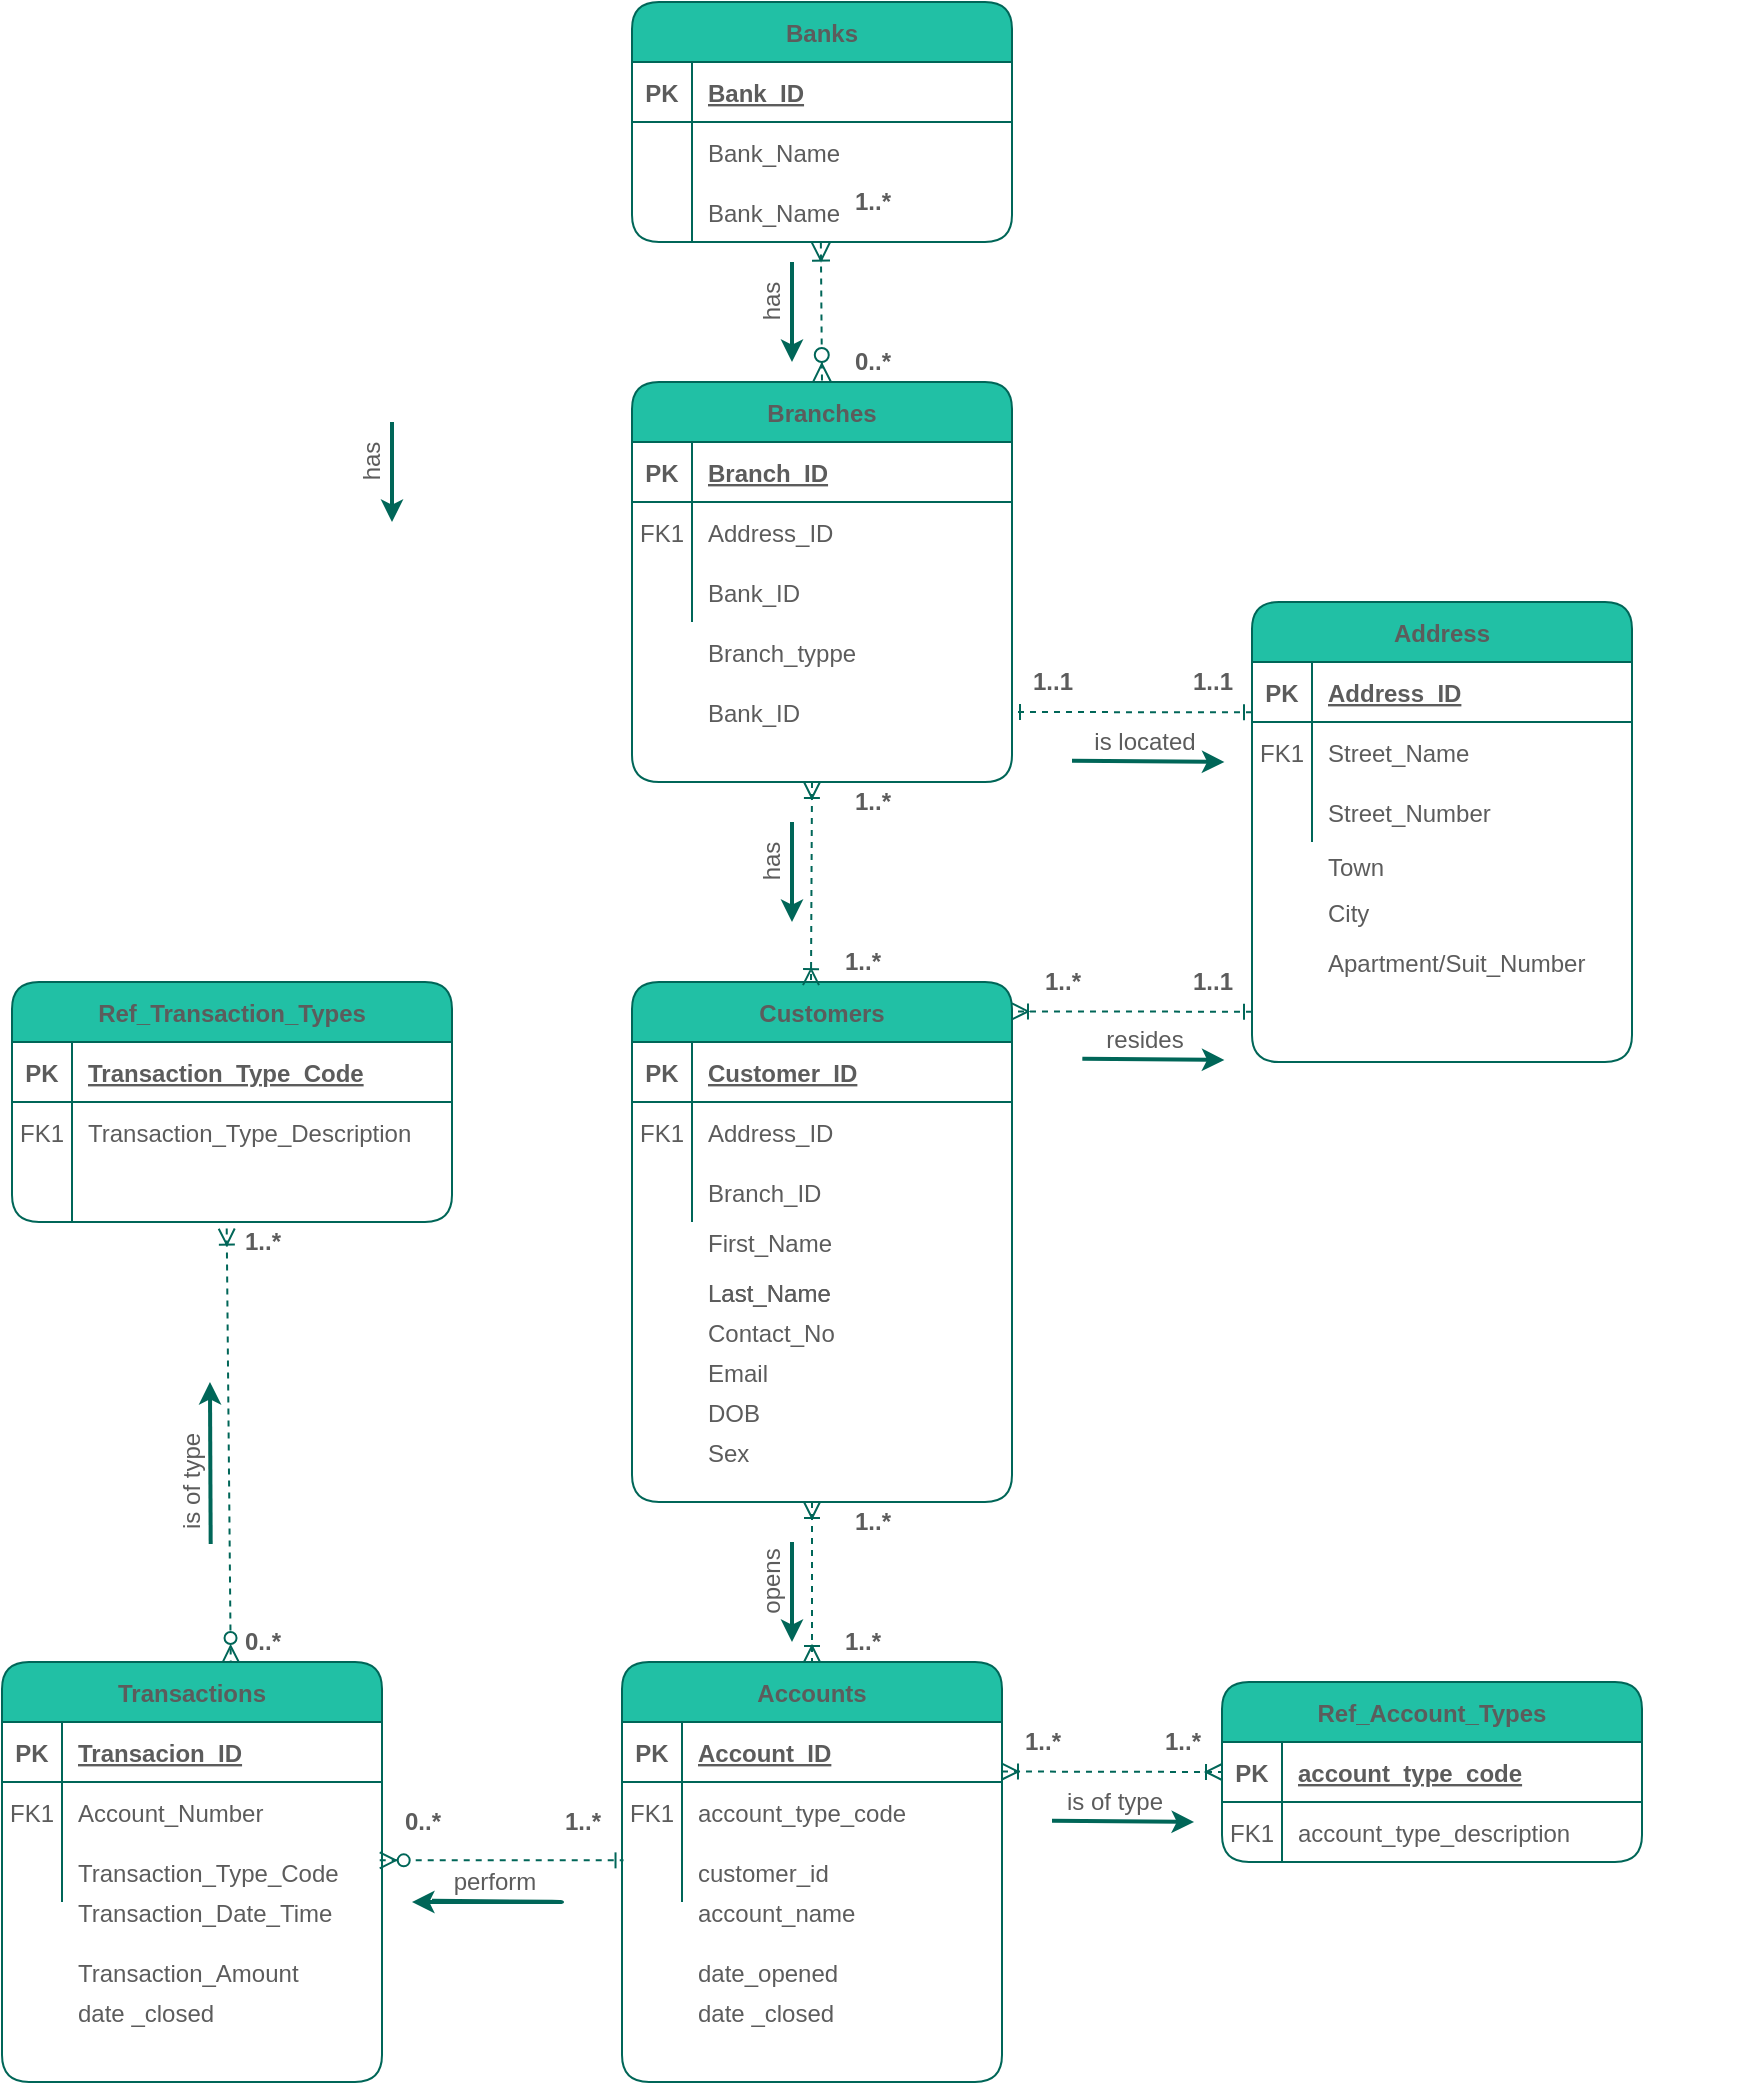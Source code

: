 <mxfile version="14.8.3" type="github">
  <diagram id="R2lEEEUBdFMjLlhIrx00" name="Page-1">
    <mxGraphModel dx="650" dy="401" grid="1" gridSize="10" guides="1" tooltips="1" connect="1" arrows="1" fold="1" page="1" pageScale="1" pageWidth="850" pageHeight="1100" math="0" shadow="0" extFonts="Permanent Marker^https://fonts.googleapis.com/css?family=Permanent+Marker">
      <root>
        <mxCell id="0" />
        <mxCell id="1" parent="0" />
        <mxCell id="C-vyLk0tnHw3VtMMgP7b-2" value="Branches" style="shape=table;startSize=30;container=1;collapsible=1;childLayout=tableLayout;fixedRows=1;rowLines=0;fontStyle=1;align=center;resizeLast=1;fillColor=#21C0A5;strokeColor=#006658;fontColor=#5C5C5C;rounded=1;" parent="1" vertex="1">
          <mxGeometry x="320" y="210" width="190" height="200" as="geometry" />
        </mxCell>
        <mxCell id="C-vyLk0tnHw3VtMMgP7b-3" value="" style="shape=partialRectangle;collapsible=0;dropTarget=0;pointerEvents=0;fillColor=none;points=[[0,0.5],[1,0.5]];portConstraint=eastwest;top=0;left=0;right=0;bottom=1;strokeColor=#006658;fontColor=#5C5C5C;" parent="C-vyLk0tnHw3VtMMgP7b-2" vertex="1">
          <mxGeometry y="30" width="190" height="30" as="geometry" />
        </mxCell>
        <mxCell id="C-vyLk0tnHw3VtMMgP7b-4" value="PK" style="shape=partialRectangle;overflow=hidden;connectable=0;fillColor=none;top=0;left=0;bottom=0;right=0;fontStyle=1;strokeColor=#006658;fontColor=#5C5C5C;" parent="C-vyLk0tnHw3VtMMgP7b-3" vertex="1">
          <mxGeometry width="30" height="30" as="geometry" />
        </mxCell>
        <mxCell id="C-vyLk0tnHw3VtMMgP7b-5" value="Branch_ID" style="shape=partialRectangle;overflow=hidden;connectable=0;fillColor=none;top=0;left=0;bottom=0;right=0;align=left;spacingLeft=6;fontStyle=5;strokeColor=#006658;fontColor=#5C5C5C;" parent="C-vyLk0tnHw3VtMMgP7b-3" vertex="1">
          <mxGeometry x="30" width="160" height="30" as="geometry" />
        </mxCell>
        <mxCell id="C-vyLk0tnHw3VtMMgP7b-6" value="" style="shape=partialRectangle;collapsible=0;dropTarget=0;pointerEvents=0;fillColor=none;points=[[0,0.5],[1,0.5]];portConstraint=eastwest;top=0;left=0;right=0;bottom=0;strokeColor=#006658;fontColor=#5C5C5C;" parent="C-vyLk0tnHw3VtMMgP7b-2" vertex="1">
          <mxGeometry y="60" width="190" height="30" as="geometry" />
        </mxCell>
        <mxCell id="C-vyLk0tnHw3VtMMgP7b-7" value="FK1" style="shape=partialRectangle;overflow=hidden;connectable=0;fillColor=none;top=0;left=0;bottom=0;right=0;strokeColor=#006658;fontColor=#5C5C5C;" parent="C-vyLk0tnHw3VtMMgP7b-6" vertex="1">
          <mxGeometry width="30" height="30" as="geometry" />
        </mxCell>
        <mxCell id="C-vyLk0tnHw3VtMMgP7b-8" value="Address_ID" style="shape=partialRectangle;overflow=hidden;connectable=0;fillColor=none;top=0;left=0;bottom=0;right=0;align=left;spacingLeft=6;strokeColor=#006658;fontColor=#5C5C5C;" parent="C-vyLk0tnHw3VtMMgP7b-6" vertex="1">
          <mxGeometry x="30" width="160" height="30" as="geometry" />
        </mxCell>
        <mxCell id="C-vyLk0tnHw3VtMMgP7b-9" value="" style="shape=partialRectangle;collapsible=0;dropTarget=0;pointerEvents=0;fillColor=none;points=[[0,0.5],[1,0.5]];portConstraint=eastwest;top=0;left=0;right=0;bottom=0;strokeColor=#006658;fontColor=#5C5C5C;" parent="C-vyLk0tnHw3VtMMgP7b-2" vertex="1">
          <mxGeometry y="90" width="190" height="30" as="geometry" />
        </mxCell>
        <mxCell id="C-vyLk0tnHw3VtMMgP7b-10" value="" style="shape=partialRectangle;overflow=hidden;connectable=0;fillColor=none;top=0;left=0;bottom=0;right=0;strokeColor=#006658;fontColor=#5C5C5C;" parent="C-vyLk0tnHw3VtMMgP7b-9" vertex="1">
          <mxGeometry width="30" height="30" as="geometry" />
        </mxCell>
        <mxCell id="C-vyLk0tnHw3VtMMgP7b-11" value="Bank_ID" style="shape=partialRectangle;overflow=hidden;connectable=0;fillColor=none;top=0;left=0;bottom=0;right=0;align=left;spacingLeft=6;strokeColor=#006658;fontColor=#5C5C5C;" parent="C-vyLk0tnHw3VtMMgP7b-9" vertex="1">
          <mxGeometry x="30" width="160" height="30" as="geometry" />
        </mxCell>
        <mxCell id="C-vyLk0tnHw3VtMMgP7b-23" value="Banks" style="shape=table;startSize=30;container=1;collapsible=1;childLayout=tableLayout;fixedRows=1;rowLines=0;fontStyle=1;align=center;resizeLast=1;fillColor=#21C0A5;strokeColor=#006658;fontColor=#5C5C5C;rounded=1;" parent="1" vertex="1">
          <mxGeometry x="320" y="20" width="190" height="120" as="geometry" />
        </mxCell>
        <mxCell id="C-vyLk0tnHw3VtMMgP7b-24" value="" style="shape=partialRectangle;collapsible=0;dropTarget=0;pointerEvents=0;fillColor=none;points=[[0,0.5],[1,0.5]];portConstraint=eastwest;top=0;left=0;right=0;bottom=1;strokeColor=#006658;fontColor=#5C5C5C;" parent="C-vyLk0tnHw3VtMMgP7b-23" vertex="1">
          <mxGeometry y="30" width="190" height="30" as="geometry" />
        </mxCell>
        <mxCell id="C-vyLk0tnHw3VtMMgP7b-25" value="PK" style="shape=partialRectangle;overflow=hidden;connectable=0;fillColor=none;top=0;left=0;bottom=0;right=0;fontStyle=1;strokeColor=#006658;fontColor=#5C5C5C;" parent="C-vyLk0tnHw3VtMMgP7b-24" vertex="1">
          <mxGeometry width="30" height="30" as="geometry" />
        </mxCell>
        <mxCell id="C-vyLk0tnHw3VtMMgP7b-26" value="Bank_ID" style="shape=partialRectangle;overflow=hidden;connectable=0;fillColor=none;top=0;left=0;bottom=0;right=0;align=left;spacingLeft=6;fontStyle=5;strokeColor=#006658;fontColor=#5C5C5C;" parent="C-vyLk0tnHw3VtMMgP7b-24" vertex="1">
          <mxGeometry x="30" width="160" height="30" as="geometry" />
        </mxCell>
        <mxCell id="_5gXBuXqGcTwK29c_PUP-137" value="" style="shape=partialRectangle;collapsible=0;dropTarget=0;pointerEvents=0;fillColor=none;points=[[0,0.5],[1,0.5]];portConstraint=eastwest;top=0;left=0;right=0;bottom=0;strokeColor=#006658;fontColor=#5C5C5C;" vertex="1" parent="C-vyLk0tnHw3VtMMgP7b-23">
          <mxGeometry y="60" width="190" height="30" as="geometry" />
        </mxCell>
        <mxCell id="_5gXBuXqGcTwK29c_PUP-138" value="" style="shape=partialRectangle;overflow=hidden;connectable=0;fillColor=none;top=0;left=0;bottom=0;right=0;strokeColor=#006658;fontColor=#5C5C5C;" vertex="1" parent="_5gXBuXqGcTwK29c_PUP-137">
          <mxGeometry width="30" height="30" as="geometry" />
        </mxCell>
        <mxCell id="_5gXBuXqGcTwK29c_PUP-139" value="Bank_Name" style="shape=partialRectangle;overflow=hidden;connectable=0;fillColor=none;top=0;left=0;bottom=0;right=0;align=left;spacingLeft=6;strokeColor=#006658;fontColor=#5C5C5C;" vertex="1" parent="_5gXBuXqGcTwK29c_PUP-137">
          <mxGeometry x="30" width="160" height="30" as="geometry" />
        </mxCell>
        <mxCell id="C-vyLk0tnHw3VtMMgP7b-27" value="" style="shape=partialRectangle;collapsible=0;dropTarget=0;pointerEvents=0;fillColor=none;points=[[0,0.5],[1,0.5]];portConstraint=eastwest;top=0;left=0;right=0;bottom=0;strokeColor=#006658;fontColor=#5C5C5C;" parent="C-vyLk0tnHw3VtMMgP7b-23" vertex="1">
          <mxGeometry y="90" width="190" height="30" as="geometry" />
        </mxCell>
        <mxCell id="C-vyLk0tnHw3VtMMgP7b-28" value="" style="shape=partialRectangle;overflow=hidden;connectable=0;fillColor=none;top=0;left=0;bottom=0;right=0;strokeColor=#006658;fontColor=#5C5C5C;" parent="C-vyLk0tnHw3VtMMgP7b-27" vertex="1">
          <mxGeometry width="30" height="30" as="geometry" />
        </mxCell>
        <mxCell id="C-vyLk0tnHw3VtMMgP7b-29" value="Bank_Name" style="shape=partialRectangle;overflow=hidden;connectable=0;fillColor=none;top=0;left=0;bottom=0;right=0;align=left;spacingLeft=6;strokeColor=#006658;fontColor=#5C5C5C;" parent="C-vyLk0tnHw3VtMMgP7b-27" vertex="1">
          <mxGeometry x="30" width="160" height="30" as="geometry" />
        </mxCell>
        <mxCell id="_5gXBuXqGcTwK29c_PUP-2" value="Branch_typpe" style="shape=partialRectangle;overflow=hidden;connectable=0;fillColor=none;top=0;left=0;bottom=0;right=0;align=left;spacingLeft=6;strokeColor=#006658;fontColor=#5C5C5C;" vertex="1" parent="1">
          <mxGeometry x="350" y="330" width="220" height="30" as="geometry" />
        </mxCell>
        <mxCell id="_5gXBuXqGcTwK29c_PUP-3" value="Bank_ID" style="shape=partialRectangle;overflow=hidden;connectable=0;fillColor=none;top=0;left=0;bottom=0;right=0;align=left;spacingLeft=6;strokeColor=#006658;fontColor=#5C5C5C;" vertex="1" parent="1">
          <mxGeometry x="350" y="360" width="220" height="30" as="geometry" />
        </mxCell>
        <mxCell id="_5gXBuXqGcTwK29c_PUP-4" value="Customers" style="shape=table;startSize=30;container=1;collapsible=1;childLayout=tableLayout;fixedRows=1;rowLines=0;fontStyle=1;align=center;resizeLast=1;fillColor=#21C0A5;strokeColor=#006658;fontColor=#5C5C5C;rounded=1;" vertex="1" parent="1">
          <mxGeometry x="320" y="510" width="190" height="260" as="geometry" />
        </mxCell>
        <mxCell id="_5gXBuXqGcTwK29c_PUP-5" value="" style="shape=partialRectangle;collapsible=0;dropTarget=0;pointerEvents=0;fillColor=none;points=[[0,0.5],[1,0.5]];portConstraint=eastwest;top=0;left=0;right=0;bottom=1;strokeColor=#006658;fontColor=#5C5C5C;" vertex="1" parent="_5gXBuXqGcTwK29c_PUP-4">
          <mxGeometry y="30" width="190" height="30" as="geometry" />
        </mxCell>
        <mxCell id="_5gXBuXqGcTwK29c_PUP-6" value="PK" style="shape=partialRectangle;overflow=hidden;connectable=0;fillColor=none;top=0;left=0;bottom=0;right=0;fontStyle=1;strokeColor=#006658;fontColor=#5C5C5C;" vertex="1" parent="_5gXBuXqGcTwK29c_PUP-5">
          <mxGeometry width="30" height="30" as="geometry" />
        </mxCell>
        <mxCell id="_5gXBuXqGcTwK29c_PUP-7" value="Customer_ID" style="shape=partialRectangle;overflow=hidden;connectable=0;fillColor=none;top=0;left=0;bottom=0;right=0;align=left;spacingLeft=6;fontStyle=5;strokeColor=#006658;fontColor=#5C5C5C;" vertex="1" parent="_5gXBuXqGcTwK29c_PUP-5">
          <mxGeometry x="30" width="160" height="30" as="geometry" />
        </mxCell>
        <mxCell id="_5gXBuXqGcTwK29c_PUP-8" value="" style="shape=partialRectangle;collapsible=0;dropTarget=0;pointerEvents=0;fillColor=none;points=[[0,0.5],[1,0.5]];portConstraint=eastwest;top=0;left=0;right=0;bottom=0;strokeColor=#006658;fontColor=#5C5C5C;" vertex="1" parent="_5gXBuXqGcTwK29c_PUP-4">
          <mxGeometry y="60" width="190" height="30" as="geometry" />
        </mxCell>
        <mxCell id="_5gXBuXqGcTwK29c_PUP-9" value="FK1" style="shape=partialRectangle;overflow=hidden;connectable=0;fillColor=none;top=0;left=0;bottom=0;right=0;strokeColor=#006658;fontColor=#5C5C5C;" vertex="1" parent="_5gXBuXqGcTwK29c_PUP-8">
          <mxGeometry width="30" height="30" as="geometry" />
        </mxCell>
        <mxCell id="_5gXBuXqGcTwK29c_PUP-10" value="Address_ID" style="shape=partialRectangle;overflow=hidden;connectable=0;fillColor=none;top=0;left=0;bottom=0;right=0;align=left;spacingLeft=6;strokeColor=#006658;fontColor=#5C5C5C;" vertex="1" parent="_5gXBuXqGcTwK29c_PUP-8">
          <mxGeometry x="30" width="160" height="30" as="geometry" />
        </mxCell>
        <mxCell id="_5gXBuXqGcTwK29c_PUP-11" value="" style="shape=partialRectangle;collapsible=0;dropTarget=0;pointerEvents=0;fillColor=none;points=[[0,0.5],[1,0.5]];portConstraint=eastwest;top=0;left=0;right=0;bottom=0;strokeColor=#006658;fontColor=#5C5C5C;" vertex="1" parent="_5gXBuXqGcTwK29c_PUP-4">
          <mxGeometry y="90" width="190" height="30" as="geometry" />
        </mxCell>
        <mxCell id="_5gXBuXqGcTwK29c_PUP-12" value="" style="shape=partialRectangle;overflow=hidden;connectable=0;fillColor=none;top=0;left=0;bottom=0;right=0;strokeColor=#006658;fontColor=#5C5C5C;" vertex="1" parent="_5gXBuXqGcTwK29c_PUP-11">
          <mxGeometry width="30" height="30" as="geometry" />
        </mxCell>
        <mxCell id="_5gXBuXqGcTwK29c_PUP-13" value="Branch_ID" style="shape=partialRectangle;overflow=hidden;connectable=0;fillColor=none;top=0;left=0;bottom=0;right=0;align=left;spacingLeft=6;strokeColor=#006658;fontColor=#5C5C5C;" vertex="1" parent="_5gXBuXqGcTwK29c_PUP-11">
          <mxGeometry x="30" width="160" height="30" as="geometry" />
        </mxCell>
        <mxCell id="_5gXBuXqGcTwK29c_PUP-24" value="First_Name" style="shape=partialRectangle;overflow=hidden;connectable=0;fillColor=none;top=0;left=0;bottom=0;right=0;align=left;spacingLeft=6;strokeColor=#006658;fontColor=#5C5C5C;" vertex="1" parent="1">
          <mxGeometry x="350" y="625" width="160" height="30" as="geometry" />
        </mxCell>
        <mxCell id="_5gXBuXqGcTwK29c_PUP-25" value="Last_Name" style="shape=partialRectangle;overflow=hidden;connectable=0;fillColor=none;top=0;left=0;bottom=0;right=0;align=left;spacingLeft=6;strokeColor=#006658;fontColor=#5C5C5C;" vertex="1" parent="1">
          <mxGeometry x="350" y="650" width="220" height="30" as="geometry" />
        </mxCell>
        <mxCell id="_5gXBuXqGcTwK29c_PUP-26" value="Last_Name" style="shape=partialRectangle;overflow=hidden;connectable=0;fillColor=none;top=0;left=0;bottom=0;right=0;align=left;spacingLeft=6;strokeColor=#006658;fontColor=#5C5C5C;" vertex="1" parent="1">
          <mxGeometry x="350" y="650" width="220" height="30" as="geometry" />
        </mxCell>
        <mxCell id="_5gXBuXqGcTwK29c_PUP-27" value="Contact_No" style="shape=partialRectangle;overflow=hidden;connectable=0;fillColor=none;top=0;left=0;bottom=0;right=0;align=left;spacingLeft=6;strokeColor=#006658;fontColor=#5C5C5C;" vertex="1" parent="1">
          <mxGeometry x="350" y="670" width="220" height="30" as="geometry" />
        </mxCell>
        <mxCell id="_5gXBuXqGcTwK29c_PUP-28" value="Email" style="shape=partialRectangle;overflow=hidden;connectable=0;fillColor=none;top=0;left=0;bottom=0;right=0;align=left;spacingLeft=6;strokeColor=#006658;fontColor=#5C5C5C;" vertex="1" parent="1">
          <mxGeometry x="350" y="690" width="220" height="30" as="geometry" />
        </mxCell>
        <mxCell id="_5gXBuXqGcTwK29c_PUP-30" value="Accounts" style="shape=table;startSize=30;container=1;collapsible=1;childLayout=tableLayout;fixedRows=1;rowLines=0;fontStyle=1;align=center;resizeLast=1;fillColor=#21C0A5;strokeColor=#006658;fontColor=#5C5C5C;rounded=1;" vertex="1" parent="1">
          <mxGeometry x="315" y="850" width="190" height="210" as="geometry" />
        </mxCell>
        <mxCell id="_5gXBuXqGcTwK29c_PUP-31" value="" style="shape=partialRectangle;collapsible=0;dropTarget=0;pointerEvents=0;fillColor=none;points=[[0,0.5],[1,0.5]];portConstraint=eastwest;top=0;left=0;right=0;bottom=1;strokeColor=#006658;fontColor=#5C5C5C;" vertex="1" parent="_5gXBuXqGcTwK29c_PUP-30">
          <mxGeometry y="30" width="190" height="30" as="geometry" />
        </mxCell>
        <mxCell id="_5gXBuXqGcTwK29c_PUP-32" value="PK" style="shape=partialRectangle;overflow=hidden;connectable=0;fillColor=none;top=0;left=0;bottom=0;right=0;fontStyle=1;strokeColor=#006658;fontColor=#5C5C5C;" vertex="1" parent="_5gXBuXqGcTwK29c_PUP-31">
          <mxGeometry width="30" height="30" as="geometry" />
        </mxCell>
        <mxCell id="_5gXBuXqGcTwK29c_PUP-33" value="Account_ID" style="shape=partialRectangle;overflow=hidden;connectable=0;fillColor=none;top=0;left=0;bottom=0;right=0;align=left;spacingLeft=6;fontStyle=5;strokeColor=#006658;fontColor=#5C5C5C;" vertex="1" parent="_5gXBuXqGcTwK29c_PUP-31">
          <mxGeometry x="30" width="160" height="30" as="geometry" />
        </mxCell>
        <mxCell id="_5gXBuXqGcTwK29c_PUP-34" value="" style="shape=partialRectangle;collapsible=0;dropTarget=0;pointerEvents=0;fillColor=none;points=[[0,0.5],[1,0.5]];portConstraint=eastwest;top=0;left=0;right=0;bottom=0;strokeColor=#006658;fontColor=#5C5C5C;" vertex="1" parent="_5gXBuXqGcTwK29c_PUP-30">
          <mxGeometry y="60" width="190" height="30" as="geometry" />
        </mxCell>
        <mxCell id="_5gXBuXqGcTwK29c_PUP-35" value="FK1" style="shape=partialRectangle;overflow=hidden;connectable=0;fillColor=none;top=0;left=0;bottom=0;right=0;strokeColor=#006658;fontColor=#5C5C5C;" vertex="1" parent="_5gXBuXqGcTwK29c_PUP-34">
          <mxGeometry width="30" height="30" as="geometry" />
        </mxCell>
        <mxCell id="_5gXBuXqGcTwK29c_PUP-36" value="account_type_code" style="shape=partialRectangle;overflow=hidden;connectable=0;fillColor=none;top=0;left=0;bottom=0;right=0;align=left;spacingLeft=6;strokeColor=#006658;fontColor=#5C5C5C;" vertex="1" parent="_5gXBuXqGcTwK29c_PUP-34">
          <mxGeometry x="30" width="160" height="30" as="geometry" />
        </mxCell>
        <mxCell id="_5gXBuXqGcTwK29c_PUP-37" value="" style="shape=partialRectangle;collapsible=0;dropTarget=0;pointerEvents=0;fillColor=none;points=[[0,0.5],[1,0.5]];portConstraint=eastwest;top=0;left=0;right=0;bottom=0;strokeColor=#006658;fontColor=#5C5C5C;" vertex="1" parent="_5gXBuXqGcTwK29c_PUP-30">
          <mxGeometry y="90" width="190" height="30" as="geometry" />
        </mxCell>
        <mxCell id="_5gXBuXqGcTwK29c_PUP-38" value="" style="shape=partialRectangle;overflow=hidden;connectable=0;fillColor=none;top=0;left=0;bottom=0;right=0;strokeColor=#006658;fontColor=#5C5C5C;" vertex="1" parent="_5gXBuXqGcTwK29c_PUP-37">
          <mxGeometry width="30" height="30" as="geometry" />
        </mxCell>
        <mxCell id="_5gXBuXqGcTwK29c_PUP-39" value="customer_id" style="shape=partialRectangle;overflow=hidden;connectable=0;fillColor=none;top=0;left=0;bottom=0;right=0;align=left;spacingLeft=6;strokeColor=#006658;fontColor=#5C5C5C;" vertex="1" parent="_5gXBuXqGcTwK29c_PUP-37">
          <mxGeometry x="30" width="160" height="30" as="geometry" />
        </mxCell>
        <mxCell id="_5gXBuXqGcTwK29c_PUP-40" value="account_name" style="shape=partialRectangle;overflow=hidden;connectable=0;fillColor=none;top=0;left=0;bottom=0;right=0;align=left;spacingLeft=6;strokeColor=#006658;fontColor=#5C5C5C;" vertex="1" parent="1">
          <mxGeometry x="345" y="960" width="220" height="30" as="geometry" />
        </mxCell>
        <mxCell id="_5gXBuXqGcTwK29c_PUP-41" value="date_opened" style="shape=partialRectangle;overflow=hidden;connectable=0;fillColor=none;top=0;left=0;bottom=0;right=0;align=left;spacingLeft=6;strokeColor=#006658;fontColor=#5C5C5C;" vertex="1" parent="1">
          <mxGeometry x="345" y="990" width="220" height="30" as="geometry" />
        </mxCell>
        <mxCell id="_5gXBuXqGcTwK29c_PUP-43" value="date _closed" style="shape=partialRectangle;overflow=hidden;connectable=0;fillColor=none;top=0;left=0;bottom=0;right=0;align=left;spacingLeft=6;strokeColor=#006658;fontColor=#5C5C5C;" vertex="1" parent="1">
          <mxGeometry x="345" y="1010" width="220" height="30" as="geometry" />
        </mxCell>
        <mxCell id="_5gXBuXqGcTwK29c_PUP-46" value="Ref_Account_Types" style="shape=table;startSize=30;container=1;collapsible=1;childLayout=tableLayout;fixedRows=1;rowLines=0;fontStyle=1;align=center;resizeLast=1;fillColor=#21C0A5;strokeColor=#006658;fontColor=#5C5C5C;rounded=1;" vertex="1" parent="1">
          <mxGeometry x="615" y="860" width="210" height="90" as="geometry" />
        </mxCell>
        <mxCell id="_5gXBuXqGcTwK29c_PUP-47" value="" style="shape=partialRectangle;collapsible=0;dropTarget=0;pointerEvents=0;fillColor=none;points=[[0,0.5],[1,0.5]];portConstraint=eastwest;top=0;left=0;right=0;bottom=1;strokeColor=#006658;fontColor=#5C5C5C;" vertex="1" parent="_5gXBuXqGcTwK29c_PUP-46">
          <mxGeometry y="30" width="210" height="30" as="geometry" />
        </mxCell>
        <mxCell id="_5gXBuXqGcTwK29c_PUP-48" value="PK" style="shape=partialRectangle;overflow=hidden;connectable=0;fillColor=none;top=0;left=0;bottom=0;right=0;fontStyle=1;strokeColor=#006658;fontColor=#5C5C5C;" vertex="1" parent="_5gXBuXqGcTwK29c_PUP-47">
          <mxGeometry width="30" height="30" as="geometry" />
        </mxCell>
        <mxCell id="_5gXBuXqGcTwK29c_PUP-49" value="account_type_code" style="shape=partialRectangle;overflow=hidden;connectable=0;fillColor=none;top=0;left=0;bottom=0;right=0;align=left;spacingLeft=6;fontStyle=5;strokeColor=#006658;fontColor=#5C5C5C;" vertex="1" parent="_5gXBuXqGcTwK29c_PUP-47">
          <mxGeometry x="30" width="180" height="30" as="geometry" />
        </mxCell>
        <mxCell id="_5gXBuXqGcTwK29c_PUP-50" value="" style="shape=partialRectangle;collapsible=0;dropTarget=0;pointerEvents=0;fillColor=none;points=[[0,0.5],[1,0.5]];portConstraint=eastwest;top=0;left=0;right=0;bottom=0;strokeColor=#006658;fontColor=#5C5C5C;" vertex="1" parent="_5gXBuXqGcTwK29c_PUP-46">
          <mxGeometry y="60" width="210" height="30" as="geometry" />
        </mxCell>
        <mxCell id="_5gXBuXqGcTwK29c_PUP-51" value="FK1" style="shape=partialRectangle;overflow=hidden;connectable=0;fillColor=none;top=0;left=0;bottom=0;right=0;strokeColor=#006658;fontColor=#5C5C5C;" vertex="1" parent="_5gXBuXqGcTwK29c_PUP-50">
          <mxGeometry width="30" height="30" as="geometry" />
        </mxCell>
        <mxCell id="_5gXBuXqGcTwK29c_PUP-52" value="account_type_description" style="shape=partialRectangle;overflow=hidden;connectable=0;fillColor=none;top=0;left=0;bottom=0;right=0;align=left;spacingLeft=6;strokeColor=#006658;fontColor=#5C5C5C;" vertex="1" parent="_5gXBuXqGcTwK29c_PUP-50">
          <mxGeometry x="30" width="180" height="30" as="geometry" />
        </mxCell>
        <mxCell id="_5gXBuXqGcTwK29c_PUP-60" value="Transactions" style="shape=table;startSize=30;container=1;collapsible=1;childLayout=tableLayout;fixedRows=1;rowLines=0;fontStyle=1;align=center;resizeLast=1;fillColor=#21C0A5;strokeColor=#006658;fontColor=#5C5C5C;rounded=1;" vertex="1" parent="1">
          <mxGeometry x="5" y="850" width="190" height="210" as="geometry" />
        </mxCell>
        <mxCell id="_5gXBuXqGcTwK29c_PUP-61" value="" style="shape=partialRectangle;collapsible=0;dropTarget=0;pointerEvents=0;fillColor=none;points=[[0,0.5],[1,0.5]];portConstraint=eastwest;top=0;left=0;right=0;bottom=1;strokeColor=#006658;fontColor=#5C5C5C;" vertex="1" parent="_5gXBuXqGcTwK29c_PUP-60">
          <mxGeometry y="30" width="190" height="30" as="geometry" />
        </mxCell>
        <mxCell id="_5gXBuXqGcTwK29c_PUP-62" value="PK" style="shape=partialRectangle;overflow=hidden;connectable=0;fillColor=none;top=0;left=0;bottom=0;right=0;fontStyle=1;strokeColor=#006658;fontColor=#5C5C5C;" vertex="1" parent="_5gXBuXqGcTwK29c_PUP-61">
          <mxGeometry width="30" height="30" as="geometry" />
        </mxCell>
        <mxCell id="_5gXBuXqGcTwK29c_PUP-63" value="Transacion_ID" style="shape=partialRectangle;overflow=hidden;connectable=0;fillColor=none;top=0;left=0;bottom=0;right=0;align=left;spacingLeft=6;fontStyle=5;strokeColor=#006658;fontColor=#5C5C5C;" vertex="1" parent="_5gXBuXqGcTwK29c_PUP-61">
          <mxGeometry x="30" width="160" height="30" as="geometry" />
        </mxCell>
        <mxCell id="_5gXBuXqGcTwK29c_PUP-64" value="" style="shape=partialRectangle;collapsible=0;dropTarget=0;pointerEvents=0;fillColor=none;points=[[0,0.5],[1,0.5]];portConstraint=eastwest;top=0;left=0;right=0;bottom=0;strokeColor=#006658;fontColor=#5C5C5C;" vertex="1" parent="_5gXBuXqGcTwK29c_PUP-60">
          <mxGeometry y="60" width="190" height="30" as="geometry" />
        </mxCell>
        <mxCell id="_5gXBuXqGcTwK29c_PUP-65" value="FK1" style="shape=partialRectangle;overflow=hidden;connectable=0;fillColor=none;top=0;left=0;bottom=0;right=0;strokeColor=#006658;fontColor=#5C5C5C;" vertex="1" parent="_5gXBuXqGcTwK29c_PUP-64">
          <mxGeometry width="30" height="30" as="geometry" />
        </mxCell>
        <mxCell id="_5gXBuXqGcTwK29c_PUP-66" value="Account_Number" style="shape=partialRectangle;overflow=hidden;connectable=0;fillColor=none;top=0;left=0;bottom=0;right=0;align=left;spacingLeft=6;strokeColor=#006658;fontColor=#5C5C5C;" vertex="1" parent="_5gXBuXqGcTwK29c_PUP-64">
          <mxGeometry x="30" width="160" height="30" as="geometry" />
        </mxCell>
        <mxCell id="_5gXBuXqGcTwK29c_PUP-67" value="" style="shape=partialRectangle;collapsible=0;dropTarget=0;pointerEvents=0;fillColor=none;points=[[0,0.5],[1,0.5]];portConstraint=eastwest;top=0;left=0;right=0;bottom=0;strokeColor=#006658;fontColor=#5C5C5C;" vertex="1" parent="_5gXBuXqGcTwK29c_PUP-60">
          <mxGeometry y="90" width="190" height="30" as="geometry" />
        </mxCell>
        <mxCell id="_5gXBuXqGcTwK29c_PUP-68" value="" style="shape=partialRectangle;overflow=hidden;connectable=0;fillColor=none;top=0;left=0;bottom=0;right=0;strokeColor=#006658;fontColor=#5C5C5C;" vertex="1" parent="_5gXBuXqGcTwK29c_PUP-67">
          <mxGeometry width="30" height="30" as="geometry" />
        </mxCell>
        <mxCell id="_5gXBuXqGcTwK29c_PUP-69" value="Transaction_Type_Code" style="shape=partialRectangle;overflow=hidden;connectable=0;fillColor=none;top=0;left=0;bottom=0;right=0;align=left;spacingLeft=6;strokeColor=#006658;fontColor=#5C5C5C;" vertex="1" parent="_5gXBuXqGcTwK29c_PUP-67">
          <mxGeometry x="30" width="160" height="30" as="geometry" />
        </mxCell>
        <mxCell id="_5gXBuXqGcTwK29c_PUP-70" value="Transaction_Date_Time" style="shape=partialRectangle;overflow=hidden;connectable=0;fillColor=none;top=0;left=0;bottom=0;right=0;align=left;spacingLeft=6;strokeColor=#006658;fontColor=#5C5C5C;" vertex="1" parent="1">
          <mxGeometry x="35" y="960" width="220" height="30" as="geometry" />
        </mxCell>
        <mxCell id="_5gXBuXqGcTwK29c_PUP-71" value="Transaction_Amount" style="shape=partialRectangle;overflow=hidden;connectable=0;fillColor=none;top=0;left=0;bottom=0;right=0;align=left;spacingLeft=6;strokeColor=#006658;fontColor=#5C5C5C;" vertex="1" parent="1">
          <mxGeometry x="35" y="990" width="220" height="30" as="geometry" />
        </mxCell>
        <mxCell id="_5gXBuXqGcTwK29c_PUP-72" value="date _closed" style="shape=partialRectangle;overflow=hidden;connectable=0;fillColor=none;top=0;left=0;bottom=0;right=0;align=left;spacingLeft=6;strokeColor=#006658;fontColor=#5C5C5C;" vertex="1" parent="1">
          <mxGeometry x="35" y="1010" width="220" height="30" as="geometry" />
        </mxCell>
        <mxCell id="_5gXBuXqGcTwK29c_PUP-73" value="Ref_Transaction_Types" style="shape=table;startSize=30;container=1;collapsible=1;childLayout=tableLayout;fixedRows=1;rowLines=0;fontStyle=1;align=center;resizeLast=1;fillColor=#21C0A5;strokeColor=#006658;fontColor=#5C5C5C;rounded=1;" vertex="1" parent="1">
          <mxGeometry x="10" y="510" width="220" height="120" as="geometry" />
        </mxCell>
        <mxCell id="_5gXBuXqGcTwK29c_PUP-74" value="" style="shape=partialRectangle;collapsible=0;dropTarget=0;pointerEvents=0;fillColor=none;points=[[0,0.5],[1,0.5]];portConstraint=eastwest;top=0;left=0;right=0;bottom=1;strokeColor=#006658;fontColor=#5C5C5C;" vertex="1" parent="_5gXBuXqGcTwK29c_PUP-73">
          <mxGeometry y="30" width="220" height="30" as="geometry" />
        </mxCell>
        <mxCell id="_5gXBuXqGcTwK29c_PUP-75" value="PK" style="shape=partialRectangle;overflow=hidden;connectable=0;fillColor=none;top=0;left=0;bottom=0;right=0;fontStyle=1;strokeColor=#006658;fontColor=#5C5C5C;" vertex="1" parent="_5gXBuXqGcTwK29c_PUP-74">
          <mxGeometry width="30" height="30" as="geometry" />
        </mxCell>
        <mxCell id="_5gXBuXqGcTwK29c_PUP-76" value="Transaction_Type_Code" style="shape=partialRectangle;overflow=hidden;connectable=0;fillColor=none;top=0;left=0;bottom=0;right=0;align=left;spacingLeft=6;fontStyle=5;strokeColor=#006658;fontColor=#5C5C5C;" vertex="1" parent="_5gXBuXqGcTwK29c_PUP-74">
          <mxGeometry x="30" width="190" height="30" as="geometry" />
        </mxCell>
        <mxCell id="_5gXBuXqGcTwK29c_PUP-77" value="" style="shape=partialRectangle;collapsible=0;dropTarget=0;pointerEvents=0;fillColor=none;points=[[0,0.5],[1,0.5]];portConstraint=eastwest;top=0;left=0;right=0;bottom=0;strokeColor=#006658;fontColor=#5C5C5C;" vertex="1" parent="_5gXBuXqGcTwK29c_PUP-73">
          <mxGeometry y="60" width="220" height="30" as="geometry" />
        </mxCell>
        <mxCell id="_5gXBuXqGcTwK29c_PUP-78" value="FK1" style="shape=partialRectangle;overflow=hidden;connectable=0;fillColor=none;top=0;left=0;bottom=0;right=0;strokeColor=#006658;fontColor=#5C5C5C;" vertex="1" parent="_5gXBuXqGcTwK29c_PUP-77">
          <mxGeometry width="30" height="30" as="geometry" />
        </mxCell>
        <mxCell id="_5gXBuXqGcTwK29c_PUP-79" value="Transaction_Type_Description" style="shape=partialRectangle;overflow=hidden;connectable=0;fillColor=none;top=0;left=0;bottom=0;right=0;align=left;spacingLeft=6;strokeColor=#006658;fontColor=#5C5C5C;" vertex="1" parent="_5gXBuXqGcTwK29c_PUP-77">
          <mxGeometry x="30" width="190" height="30" as="geometry" />
        </mxCell>
        <mxCell id="_5gXBuXqGcTwK29c_PUP-80" value="" style="shape=partialRectangle;collapsible=0;dropTarget=0;pointerEvents=0;fillColor=none;points=[[0,0.5],[1,0.5]];portConstraint=eastwest;top=0;left=0;right=0;bottom=0;strokeColor=#006658;fontColor=#5C5C5C;" vertex="1" parent="_5gXBuXqGcTwK29c_PUP-73">
          <mxGeometry y="90" width="220" height="30" as="geometry" />
        </mxCell>
        <mxCell id="_5gXBuXqGcTwK29c_PUP-81" value="" style="shape=partialRectangle;overflow=hidden;connectable=0;fillColor=none;top=0;left=0;bottom=0;right=0;strokeColor=#006658;fontColor=#5C5C5C;" vertex="1" parent="_5gXBuXqGcTwK29c_PUP-80">
          <mxGeometry width="30" height="30" as="geometry" />
        </mxCell>
        <mxCell id="_5gXBuXqGcTwK29c_PUP-82" value="" style="shape=partialRectangle;overflow=hidden;connectable=0;fillColor=none;top=0;left=0;bottom=0;right=0;align=left;spacingLeft=6;strokeColor=#006658;fontColor=#5C5C5C;" vertex="1" parent="_5gXBuXqGcTwK29c_PUP-80">
          <mxGeometry x="30" width="190" height="30" as="geometry" />
        </mxCell>
        <mxCell id="_5gXBuXqGcTwK29c_PUP-88" value="Address" style="shape=table;startSize=30;container=1;collapsible=1;childLayout=tableLayout;fixedRows=1;rowLines=0;fontStyle=1;align=center;resizeLast=1;fillColor=#21C0A5;strokeColor=#006658;fontColor=#5C5C5C;rounded=1;" vertex="1" parent="1">
          <mxGeometry x="630" y="320" width="190" height="230" as="geometry" />
        </mxCell>
        <mxCell id="_5gXBuXqGcTwK29c_PUP-89" value="" style="shape=partialRectangle;collapsible=0;dropTarget=0;pointerEvents=0;fillColor=none;points=[[0,0.5],[1,0.5]];portConstraint=eastwest;top=0;left=0;right=0;bottom=1;strokeColor=#006658;fontColor=#5C5C5C;" vertex="1" parent="_5gXBuXqGcTwK29c_PUP-88">
          <mxGeometry y="30" width="190" height="30" as="geometry" />
        </mxCell>
        <mxCell id="_5gXBuXqGcTwK29c_PUP-90" value="PK" style="shape=partialRectangle;overflow=hidden;connectable=0;fillColor=none;top=0;left=0;bottom=0;right=0;fontStyle=1;strokeColor=#006658;fontColor=#5C5C5C;" vertex="1" parent="_5gXBuXqGcTwK29c_PUP-89">
          <mxGeometry width="30" height="30" as="geometry" />
        </mxCell>
        <mxCell id="_5gXBuXqGcTwK29c_PUP-91" value="Address_ID" style="shape=partialRectangle;overflow=hidden;connectable=0;fillColor=none;top=0;left=0;bottom=0;right=0;align=left;spacingLeft=6;fontStyle=5;strokeColor=#006658;fontColor=#5C5C5C;" vertex="1" parent="_5gXBuXqGcTwK29c_PUP-89">
          <mxGeometry x="30" width="160" height="30" as="geometry" />
        </mxCell>
        <mxCell id="_5gXBuXqGcTwK29c_PUP-92" value="" style="shape=partialRectangle;collapsible=0;dropTarget=0;pointerEvents=0;fillColor=none;points=[[0,0.5],[1,0.5]];portConstraint=eastwest;top=0;left=0;right=0;bottom=0;strokeColor=#006658;fontColor=#5C5C5C;" vertex="1" parent="_5gXBuXqGcTwK29c_PUP-88">
          <mxGeometry y="60" width="190" height="30" as="geometry" />
        </mxCell>
        <mxCell id="_5gXBuXqGcTwK29c_PUP-93" value="FK1" style="shape=partialRectangle;overflow=hidden;connectable=0;fillColor=none;top=0;left=0;bottom=0;right=0;strokeColor=#006658;fontColor=#5C5C5C;" vertex="1" parent="_5gXBuXqGcTwK29c_PUP-92">
          <mxGeometry width="30" height="30" as="geometry" />
        </mxCell>
        <mxCell id="_5gXBuXqGcTwK29c_PUP-94" value="Street_Name" style="shape=partialRectangle;overflow=hidden;connectable=0;fillColor=none;top=0;left=0;bottom=0;right=0;align=left;spacingLeft=6;strokeColor=#006658;fontColor=#5C5C5C;" vertex="1" parent="_5gXBuXqGcTwK29c_PUP-92">
          <mxGeometry x="30" width="160" height="30" as="geometry" />
        </mxCell>
        <mxCell id="_5gXBuXqGcTwK29c_PUP-95" value="" style="shape=partialRectangle;collapsible=0;dropTarget=0;pointerEvents=0;fillColor=none;points=[[0,0.5],[1,0.5]];portConstraint=eastwest;top=0;left=0;right=0;bottom=0;strokeColor=#006658;fontColor=#5C5C5C;" vertex="1" parent="_5gXBuXqGcTwK29c_PUP-88">
          <mxGeometry y="90" width="190" height="30" as="geometry" />
        </mxCell>
        <mxCell id="_5gXBuXqGcTwK29c_PUP-96" value="" style="shape=partialRectangle;overflow=hidden;connectable=0;fillColor=none;top=0;left=0;bottom=0;right=0;strokeColor=#006658;fontColor=#5C5C5C;" vertex="1" parent="_5gXBuXqGcTwK29c_PUP-95">
          <mxGeometry width="30" height="30" as="geometry" />
        </mxCell>
        <mxCell id="_5gXBuXqGcTwK29c_PUP-97" value="Street_Number" style="shape=partialRectangle;overflow=hidden;connectable=0;fillColor=none;top=0;left=0;bottom=0;right=0;align=left;spacingLeft=6;strokeColor=#006658;fontColor=#5C5C5C;" vertex="1" parent="_5gXBuXqGcTwK29c_PUP-95">
          <mxGeometry x="30" width="160" height="30" as="geometry" />
        </mxCell>
        <mxCell id="_5gXBuXqGcTwK29c_PUP-98" value="&#xa;Town" style="shape=partialRectangle;overflow=hidden;connectable=0;fillColor=none;top=0;left=0;bottom=0;right=0;align=left;spacingLeft=6;strokeColor=#006658;fontColor=#5C5C5C;" vertex="1" parent="1">
          <mxGeometry x="660" y="430" width="220" height="30" as="geometry" />
        </mxCell>
        <mxCell id="_5gXBuXqGcTwK29c_PUP-99" value="City" style="shape=partialRectangle;overflow=hidden;connectable=0;fillColor=none;top=0;left=0;bottom=0;right=0;align=left;spacingLeft=6;strokeColor=#006658;fontColor=#5C5C5C;" vertex="1" parent="1">
          <mxGeometry x="660" y="460" width="220" height="30" as="geometry" />
        </mxCell>
        <mxCell id="_5gXBuXqGcTwK29c_PUP-101" value="Apartment/Suit_Number" style="shape=partialRectangle;overflow=hidden;connectable=0;fillColor=none;top=0;left=0;bottom=0;right=0;align=left;spacingLeft=6;strokeColor=#006658;fontColor=#5C5C5C;" vertex="1" parent="1">
          <mxGeometry x="660" y="485" width="220" height="30" as="geometry" />
        </mxCell>
        <mxCell id="_5gXBuXqGcTwK29c_PUP-103" value="DOB" style="shape=partialRectangle;overflow=hidden;connectable=0;fillColor=none;top=0;left=0;bottom=0;right=0;align=left;spacingLeft=6;strokeColor=#006658;fontColor=#5C5C5C;" vertex="1" parent="1">
          <mxGeometry x="350" y="710" width="220" height="30" as="geometry" />
        </mxCell>
        <mxCell id="_5gXBuXqGcTwK29c_PUP-104" value="Sex" style="shape=partialRectangle;overflow=hidden;connectable=0;fillColor=none;top=0;left=0;bottom=0;right=0;align=left;spacingLeft=6;strokeColor=#006658;fontColor=#5C5C5C;" vertex="1" parent="1">
          <mxGeometry x="350" y="730" width="220" height="30" as="geometry" />
        </mxCell>
        <mxCell id="_5gXBuXqGcTwK29c_PUP-107" value="" style="fontSize=12;html=1;endArrow=ERzeroToMany;startArrow=ERoneToMany;fontColor=#5C5C5C;strokeColor=#006658;fillColor=#21C0A5;startFill=0;dashed=1;exitX=0.497;exitY=1.01;exitDx=0;exitDy=0;entryX=0.5;entryY=0;entryDx=0;entryDy=0;exitPerimeter=0;strokeWidth=1;endSize=7;startSize=7;targetPerimeterSpacing=0;endFill=1;" edge="1" parent="1" source="C-vyLk0tnHw3VtMMgP7b-27" target="C-vyLk0tnHw3VtMMgP7b-2">
          <mxGeometry width="100" height="100" relative="1" as="geometry">
            <mxPoint x="80" y="270" as="sourcePoint" />
            <mxPoint x="310" y="230" as="targetPoint" />
          </mxGeometry>
        </mxCell>
        <mxCell id="_5gXBuXqGcTwK29c_PUP-108" value="" style="fontSize=12;html=1;endArrow=ERoneToMany;startArrow=ERoneToMany;fontColor=#5C5C5C;strokeColor=#006658;fillColor=#21C0A5;startFill=0;dashed=1;entryX=0.471;entryY=0.006;entryDx=0;entryDy=0;entryPerimeter=0;strokeWidth=1;endFill=0;" edge="1" parent="1" target="_5gXBuXqGcTwK29c_PUP-4">
          <mxGeometry width="100" height="100" relative="1" as="geometry">
            <mxPoint x="410" y="410" as="sourcePoint" />
            <mxPoint x="520" y="320" as="targetPoint" />
          </mxGeometry>
        </mxCell>
        <mxCell id="_5gXBuXqGcTwK29c_PUP-109" value="" style="fontSize=12;html=1;endArrow=ERoneToMany;startArrow=ERoneToMany;fontColor=#5C5C5C;strokeColor=#006658;fillColor=#21C0A5;startFill=0;dashed=1;entryX=0.5;entryY=0;entryDx=0;entryDy=0;strokeWidth=1;endFill=0;" edge="1" parent="1" target="_5gXBuXqGcTwK29c_PUP-30">
          <mxGeometry width="100" height="100" relative="1" as="geometry">
            <mxPoint x="410" y="770" as="sourcePoint" />
            <mxPoint x="419.49" y="521.56" as="targetPoint" />
            <Array as="points" />
          </mxGeometry>
        </mxCell>
        <mxCell id="_5gXBuXqGcTwK29c_PUP-110" value="" style="fontSize=12;html=1;endArrow=ERzeroToMany;startArrow=ERoneToMany;fontColor=#5C5C5C;strokeColor=#006658;fillColor=#21C0A5;startFill=0;dashed=1;entryX=0.602;entryY=0;entryDx=0;entryDy=0;strokeWidth=1;exitX=0.488;exitY=1.11;exitDx=0;exitDy=0;exitPerimeter=0;entryPerimeter=0;" edge="1" parent="1" source="_5gXBuXqGcTwK29c_PUP-80" target="_5gXBuXqGcTwK29c_PUP-60">
          <mxGeometry width="100" height="100" relative="1" as="geometry">
            <mxPoint x="119.41" y="640" as="sourcePoint" />
            <mxPoint x="119.41" y="720" as="targetPoint" />
            <Array as="points" />
          </mxGeometry>
        </mxCell>
        <mxCell id="_5gXBuXqGcTwK29c_PUP-111" value="" style="fontSize=12;html=1;endArrow=ERone;startArrow=ERzeroToMany;fontColor=#5C5C5C;strokeColor=#006658;fillColor=#21C0A5;startFill=1;dashed=1;strokeWidth=1;entryX=0.004;entryY=0.306;entryDx=0;entryDy=0;entryPerimeter=0;exitX=0.994;exitY=0.306;exitDx=0;exitDy=0;exitPerimeter=0;endFill=0;" edge="1" parent="1" source="_5gXBuXqGcTwK29c_PUP-67" target="_5gXBuXqGcTwK29c_PUP-37">
          <mxGeometry width="100" height="100" relative="1" as="geometry">
            <mxPoint x="200" y="950" as="sourcePoint" />
            <mxPoint x="310" y="950" as="targetPoint" />
            <Array as="points" />
          </mxGeometry>
        </mxCell>
        <mxCell id="_5gXBuXqGcTwK29c_PUP-112" value="" style="fontSize=12;html=1;endArrow=ERoneToMany;startArrow=ERoneToMany;fontColor=#5C5C5C;strokeColor=#006658;fillColor=#21C0A5;startFill=0;dashed=1;strokeWidth=1;exitX=0.994;exitY=0.306;exitDx=0;exitDy=0;exitPerimeter=0;entryX=0;entryY=0.5;entryDx=0;entryDy=0;endFill=0;" edge="1" parent="1" target="_5gXBuXqGcTwK29c_PUP-47">
          <mxGeometry width="100" height="100" relative="1" as="geometry">
            <mxPoint x="505.0" y="904.76" as="sourcePoint" />
            <mxPoint x="610" y="904.76" as="targetPoint" />
            <Array as="points" />
          </mxGeometry>
        </mxCell>
        <mxCell id="_5gXBuXqGcTwK29c_PUP-113" value="" style="fontSize=12;html=1;endArrow=ERone;startArrow=ERone;fontColor=#5C5C5C;strokeColor=#006658;fillColor=#21C0A5;startFill=0;dashed=1;strokeWidth=1;endFill=0;" edge="1" parent="1">
          <mxGeometry width="100" height="100" relative="1" as="geometry">
            <mxPoint x="630" y="375.15" as="sourcePoint" />
            <mxPoint x="510" y="375" as="targetPoint" />
          </mxGeometry>
        </mxCell>
        <mxCell id="_5gXBuXqGcTwK29c_PUP-115" value="" style="fontSize=12;html=1;endArrow=ERoneToMany;startArrow=ERone;fontColor=#5C5C5C;strokeColor=#006658;fillColor=#21C0A5;startFill=0;dashed=1;strokeWidth=1;endFill=0;" edge="1" parent="1">
          <mxGeometry width="100" height="100" relative="1" as="geometry">
            <mxPoint x="630" y="524.86" as="sourcePoint" />
            <mxPoint x="510" y="524.71" as="targetPoint" />
          </mxGeometry>
        </mxCell>
        <mxCell id="_5gXBuXqGcTwK29c_PUP-116" value="1..*" style="text;html=1;resizable=0;autosize=1;align=center;verticalAlign=middle;points=[];fillColor=none;strokeColor=none;rounded=0;sketch=0;fontColor=#5C5C5C;fontStyle=1" vertex="1" parent="1">
          <mxGeometry x="425" y="110" width="30" height="20" as="geometry" />
        </mxCell>
        <mxCell id="_5gXBuXqGcTwK29c_PUP-118" value="0..*" style="text;html=1;resizable=0;autosize=1;align=center;verticalAlign=middle;points=[];fillColor=none;strokeColor=none;rounded=0;sketch=0;fontColor=#5C5C5C;fontStyle=1" vertex="1" parent="1">
          <mxGeometry x="425" y="190" width="30" height="20" as="geometry" />
        </mxCell>
        <mxCell id="_5gXBuXqGcTwK29c_PUP-121" value="1..*" style="text;html=1;resizable=0;autosize=1;align=center;verticalAlign=middle;points=[];fillColor=none;strokeColor=none;rounded=0;sketch=0;fontColor=#5C5C5C;fontStyle=1" vertex="1" parent="1">
          <mxGeometry x="425" y="410" width="30" height="20" as="geometry" />
        </mxCell>
        <mxCell id="_5gXBuXqGcTwK29c_PUP-122" value="1..*" style="text;html=1;resizable=0;autosize=1;align=center;verticalAlign=middle;points=[];fillColor=none;strokeColor=none;rounded=0;sketch=0;fontColor=#5C5C5C;fontStyle=1" vertex="1" parent="1">
          <mxGeometry x="420" y="490" width="30" height="20" as="geometry" />
        </mxCell>
        <mxCell id="_5gXBuXqGcTwK29c_PUP-123" value="1..1" style="text;html=1;resizable=0;autosize=1;align=center;verticalAlign=middle;points=[];fillColor=none;strokeColor=none;rounded=0;sketch=0;fontColor=#5C5C5C;fontStyle=1" vertex="1" parent="1">
          <mxGeometry x="510" y="350" width="40" height="20" as="geometry" />
        </mxCell>
        <mxCell id="_5gXBuXqGcTwK29c_PUP-124" value="1..1" style="text;html=1;resizable=0;autosize=1;align=center;verticalAlign=middle;points=[];fillColor=none;strokeColor=none;rounded=0;sketch=0;fontColor=#5C5C5C;fontStyle=1" vertex="1" parent="1">
          <mxGeometry x="590" y="350" width="40" height="20" as="geometry" />
        </mxCell>
        <mxCell id="_5gXBuXqGcTwK29c_PUP-126" value="1..*" style="text;html=1;resizable=0;autosize=1;align=center;verticalAlign=middle;points=[];fillColor=none;strokeColor=none;rounded=0;sketch=0;fontColor=#5C5C5C;fontStyle=1" vertex="1" parent="1">
          <mxGeometry x="520" y="500" width="30" height="20" as="geometry" />
        </mxCell>
        <mxCell id="_5gXBuXqGcTwK29c_PUP-127" value="1..1" style="text;html=1;resizable=0;autosize=1;align=center;verticalAlign=middle;points=[];fillColor=none;strokeColor=none;rounded=0;sketch=0;fontColor=#5C5C5C;fontStyle=1" vertex="1" parent="1">
          <mxGeometry x="590" y="500" width="40" height="20" as="geometry" />
        </mxCell>
        <mxCell id="_5gXBuXqGcTwK29c_PUP-128" value="1..*" style="text;html=1;resizable=0;autosize=1;align=center;verticalAlign=middle;points=[];fillColor=none;strokeColor=none;rounded=0;sketch=0;fontColor=#5C5C5C;fontStyle=1" vertex="1" parent="1">
          <mxGeometry x="425" y="770" width="30" height="20" as="geometry" />
        </mxCell>
        <mxCell id="_5gXBuXqGcTwK29c_PUP-129" value="1..*" style="text;html=1;resizable=0;autosize=1;align=center;verticalAlign=middle;points=[];fillColor=none;strokeColor=none;rounded=0;sketch=0;fontColor=#5C5C5C;fontStyle=1" vertex="1" parent="1">
          <mxGeometry x="420" y="830" width="30" height="20" as="geometry" />
        </mxCell>
        <mxCell id="_5gXBuXqGcTwK29c_PUP-130" value="1..*" style="text;html=1;resizable=0;autosize=1;align=center;verticalAlign=middle;points=[];fillColor=none;strokeColor=none;rounded=0;sketch=0;fontColor=#5C5C5C;fontStyle=1" vertex="1" parent="1">
          <mxGeometry x="120" y="630" width="30" height="20" as="geometry" />
        </mxCell>
        <mxCell id="_5gXBuXqGcTwK29c_PUP-131" value="0..*" style="text;html=1;resizable=0;autosize=1;align=center;verticalAlign=middle;points=[];fillColor=none;strokeColor=none;rounded=0;sketch=0;fontColor=#5C5C5C;fontStyle=1" vertex="1" parent="1">
          <mxGeometry x="120" y="830" width="30" height="20" as="geometry" />
        </mxCell>
        <mxCell id="_5gXBuXqGcTwK29c_PUP-132" value="0..*" style="text;html=1;resizable=0;autosize=1;align=center;verticalAlign=middle;points=[];fillColor=none;strokeColor=none;rounded=0;sketch=0;fontColor=#5C5C5C;fontStyle=1" vertex="1" parent="1">
          <mxGeometry x="200" y="920" width="30" height="20" as="geometry" />
        </mxCell>
        <mxCell id="_5gXBuXqGcTwK29c_PUP-133" value="1..*" style="text;html=1;resizable=0;autosize=1;align=center;verticalAlign=middle;points=[];fillColor=none;strokeColor=none;rounded=0;sketch=0;fontColor=#5C5C5C;fontStyle=1" vertex="1" parent="1">
          <mxGeometry x="280" y="920" width="30" height="20" as="geometry" />
        </mxCell>
        <mxCell id="_5gXBuXqGcTwK29c_PUP-134" value="1..*" style="text;html=1;resizable=0;autosize=1;align=center;verticalAlign=middle;points=[];fillColor=none;strokeColor=none;rounded=0;sketch=0;fontColor=#5C5C5C;fontStyle=1" vertex="1" parent="1">
          <mxGeometry x="510" y="880" width="30" height="20" as="geometry" />
        </mxCell>
        <mxCell id="_5gXBuXqGcTwK29c_PUP-135" value="1..*" style="text;html=1;resizable=0;autosize=1;align=center;verticalAlign=middle;points=[];fillColor=none;strokeColor=none;rounded=0;sketch=0;fontColor=#5C5C5C;fontStyle=1" vertex="1" parent="1">
          <mxGeometry x="580" y="880" width="30" height="20" as="geometry" />
        </mxCell>
        <mxCell id="_5gXBuXqGcTwK29c_PUP-136" value="is located" style="text;html=1;align=center;verticalAlign=middle;resizable=0;points=[];autosize=1;strokeColor=none;fontColor=#5C5C5C;" vertex="1" parent="1">
          <mxGeometry x="541.19" y="380" width="70" height="20" as="geometry" />
        </mxCell>
        <mxCell id="_5gXBuXqGcTwK29c_PUP-140" value="" style="endArrow=classic;html=1;fontColor=#5C5C5C;startSize=5;endSize=5;targetPerimeterSpacing=0;strokeColor=#006658;strokeWidth=2;fillColor=#21C0A5;" edge="1" parent="1">
          <mxGeometry width="50" height="50" relative="1" as="geometry">
            <mxPoint x="200" y="230" as="sourcePoint" />
            <mxPoint x="200" y="280" as="targetPoint" />
          </mxGeometry>
        </mxCell>
        <mxCell id="_5gXBuXqGcTwK29c_PUP-141" value="has" style="text;html=1;align=center;verticalAlign=middle;resizable=0;points=[];autosize=1;strokeColor=none;fontColor=#5C5C5C;rotation=-90;" vertex="1" parent="1">
          <mxGeometry x="170" y="240" width="40" height="20" as="geometry" />
        </mxCell>
        <mxCell id="_5gXBuXqGcTwK29c_PUP-143" value="" style="endArrow=classic;html=1;fontColor=#5C5C5C;startSize=5;endSize=5;targetPerimeterSpacing=0;strokeColor=#006658;strokeWidth=2;fillColor=#21C0A5;exitX=-0.017;exitY=0.967;exitDx=0;exitDy=0;exitPerimeter=0;" edge="1" parent="1" source="_5gXBuXqGcTwK29c_PUP-136">
          <mxGeometry width="50" height="50" relative="1" as="geometry">
            <mxPoint x="556.19" y="400" as="sourcePoint" />
            <mxPoint x="616.19" y="400" as="targetPoint" />
          </mxGeometry>
        </mxCell>
        <mxCell id="_5gXBuXqGcTwK29c_PUP-144" value="" style="endArrow=classic;html=1;fontColor=#5C5C5C;startSize=5;endSize=5;targetPerimeterSpacing=0;strokeColor=#006658;strokeWidth=2;fillColor=#21C0A5;" edge="1" parent="1">
          <mxGeometry width="50" height="50" relative="1" as="geometry">
            <mxPoint x="400" y="150" as="sourcePoint" />
            <mxPoint x="400" y="200" as="targetPoint" />
          </mxGeometry>
        </mxCell>
        <mxCell id="_5gXBuXqGcTwK29c_PUP-145" value="has" style="text;html=1;align=center;verticalAlign=middle;resizable=0;points=[];autosize=1;strokeColor=none;fontColor=#5C5C5C;rotation=-90;" vertex="1" parent="1">
          <mxGeometry x="370" y="160" width="40" height="20" as="geometry" />
        </mxCell>
        <mxCell id="_5gXBuXqGcTwK29c_PUP-146" value="" style="endArrow=classic;html=1;fontColor=#5C5C5C;startSize=5;endSize=5;targetPerimeterSpacing=0;strokeColor=#006658;strokeWidth=2;fillColor=#21C0A5;" edge="1" parent="1">
          <mxGeometry width="50" height="50" relative="1" as="geometry">
            <mxPoint x="400" y="430" as="sourcePoint" />
            <mxPoint x="400" y="480" as="targetPoint" />
          </mxGeometry>
        </mxCell>
        <mxCell id="_5gXBuXqGcTwK29c_PUP-147" value="has" style="text;html=1;align=center;verticalAlign=middle;resizable=0;points=[];autosize=1;strokeColor=none;fontColor=#5C5C5C;rotation=-90;" vertex="1" parent="1">
          <mxGeometry x="370" y="440" width="40" height="20" as="geometry" />
        </mxCell>
        <mxCell id="_5gXBuXqGcTwK29c_PUP-148" value="resides" style="text;html=1;align=center;verticalAlign=middle;resizable=0;points=[];autosize=1;strokeColor=none;fontColor=#5C5C5C;" vertex="1" parent="1">
          <mxGeometry x="546.19" y="529" width="60" height="20" as="geometry" />
        </mxCell>
        <mxCell id="_5gXBuXqGcTwK29c_PUP-149" value="" style="endArrow=classic;html=1;fontColor=#5C5C5C;startSize=5;endSize=5;targetPerimeterSpacing=0;strokeColor=#006658;strokeWidth=2;fillColor=#21C0A5;exitX=-0.017;exitY=0.967;exitDx=0;exitDy=0;exitPerimeter=0;" edge="1" parent="1" source="_5gXBuXqGcTwK29c_PUP-148">
          <mxGeometry width="50" height="50" relative="1" as="geometry">
            <mxPoint x="556.19" y="549" as="sourcePoint" />
            <mxPoint x="616.19" y="549" as="targetPoint" />
          </mxGeometry>
        </mxCell>
        <mxCell id="_5gXBuXqGcTwK29c_PUP-150" value="" style="endArrow=classic;html=1;fontColor=#5C5C5C;startSize=5;endSize=5;targetPerimeterSpacing=0;strokeColor=#006658;strokeWidth=2;fillColor=#21C0A5;" edge="1" parent="1">
          <mxGeometry width="50" height="50" relative="1" as="geometry">
            <mxPoint x="400" y="790" as="sourcePoint" />
            <mxPoint x="400" y="840" as="targetPoint" />
          </mxGeometry>
        </mxCell>
        <mxCell id="_5gXBuXqGcTwK29c_PUP-151" value="opens" style="text;html=1;align=center;verticalAlign=middle;resizable=0;points=[];autosize=1;strokeColor=none;fontColor=#5C5C5C;rotation=-90;" vertex="1" parent="1">
          <mxGeometry x="365" y="800" width="50" height="20" as="geometry" />
        </mxCell>
        <mxCell id="_5gXBuXqGcTwK29c_PUP-152" value="is of type" style="text;html=1;align=center;verticalAlign=middle;resizable=0;points=[];autosize=1;strokeColor=none;fontColor=#5C5C5C;" vertex="1" parent="1">
          <mxGeometry x="531.02" y="910" width="60" height="20" as="geometry" />
        </mxCell>
        <mxCell id="_5gXBuXqGcTwK29c_PUP-153" value="" style="endArrow=classic;html=1;fontColor=#5C5C5C;startSize=5;endSize=5;targetPerimeterSpacing=0;strokeColor=#006658;strokeWidth=2;fillColor=#21C0A5;exitX=-0.017;exitY=0.967;exitDx=0;exitDy=0;exitPerimeter=0;" edge="1" parent="1" source="_5gXBuXqGcTwK29c_PUP-152">
          <mxGeometry width="50" height="50" relative="1" as="geometry">
            <mxPoint x="541.02" y="930" as="sourcePoint" />
            <mxPoint x="601.02" y="930" as="targetPoint" />
          </mxGeometry>
        </mxCell>
        <mxCell id="_5gXBuXqGcTwK29c_PUP-154" value="perform" style="text;html=1;align=center;verticalAlign=middle;resizable=0;points=[];autosize=1;strokeColor=none;fontColor=#5C5C5C;" vertex="1" parent="1">
          <mxGeometry x="221.02" y="950" width="60" height="20" as="geometry" />
        </mxCell>
        <mxCell id="_5gXBuXqGcTwK29c_PUP-155" value="" style="endArrow=classic;html=1;fontColor=#5C5C5C;startSize=5;endSize=5;targetPerimeterSpacing=0;strokeColor=#006658;strokeWidth=2;fillColor=#21C0A5;exitX=-0.017;exitY=0.967;exitDx=0;exitDy=0;exitPerimeter=0;" edge="1" parent="1" source="_5gXBuXqGcTwK29c_PUP-154">
          <mxGeometry width="50" height="50" relative="1" as="geometry">
            <mxPoint x="231.02" y="970" as="sourcePoint" />
            <mxPoint x="210" y="970" as="targetPoint" />
            <Array as="points">
              <mxPoint x="290" y="970" />
            </Array>
          </mxGeometry>
        </mxCell>
        <mxCell id="_5gXBuXqGcTwK29c_PUP-157" value="is of type" style="text;html=1;align=center;verticalAlign=middle;resizable=0;points=[];autosize=1;strokeColor=none;fontColor=#5C5C5C;rotation=-90;" vertex="1" parent="1">
          <mxGeometry x="70.0" y="749.97" width="60" height="20" as="geometry" />
        </mxCell>
        <mxCell id="_5gXBuXqGcTwK29c_PUP-158" value="" style="endArrow=classic;html=1;fontColor=#5C5C5C;startSize=5;endSize=5;targetPerimeterSpacing=0;strokeColor=#006658;strokeWidth=2;fillColor=#21C0A5;exitX=-0.017;exitY=0.967;exitDx=0;exitDy=0;exitPerimeter=0;" edge="1" parent="1" source="_5gXBuXqGcTwK29c_PUP-157">
          <mxGeometry width="50" height="50" relative="1" as="geometry">
            <mxPoint x="80.0" y="769.97" as="sourcePoint" />
            <mxPoint x="108.98" y="710" as="targetPoint" />
          </mxGeometry>
        </mxCell>
      </root>
    </mxGraphModel>
  </diagram>
</mxfile>
